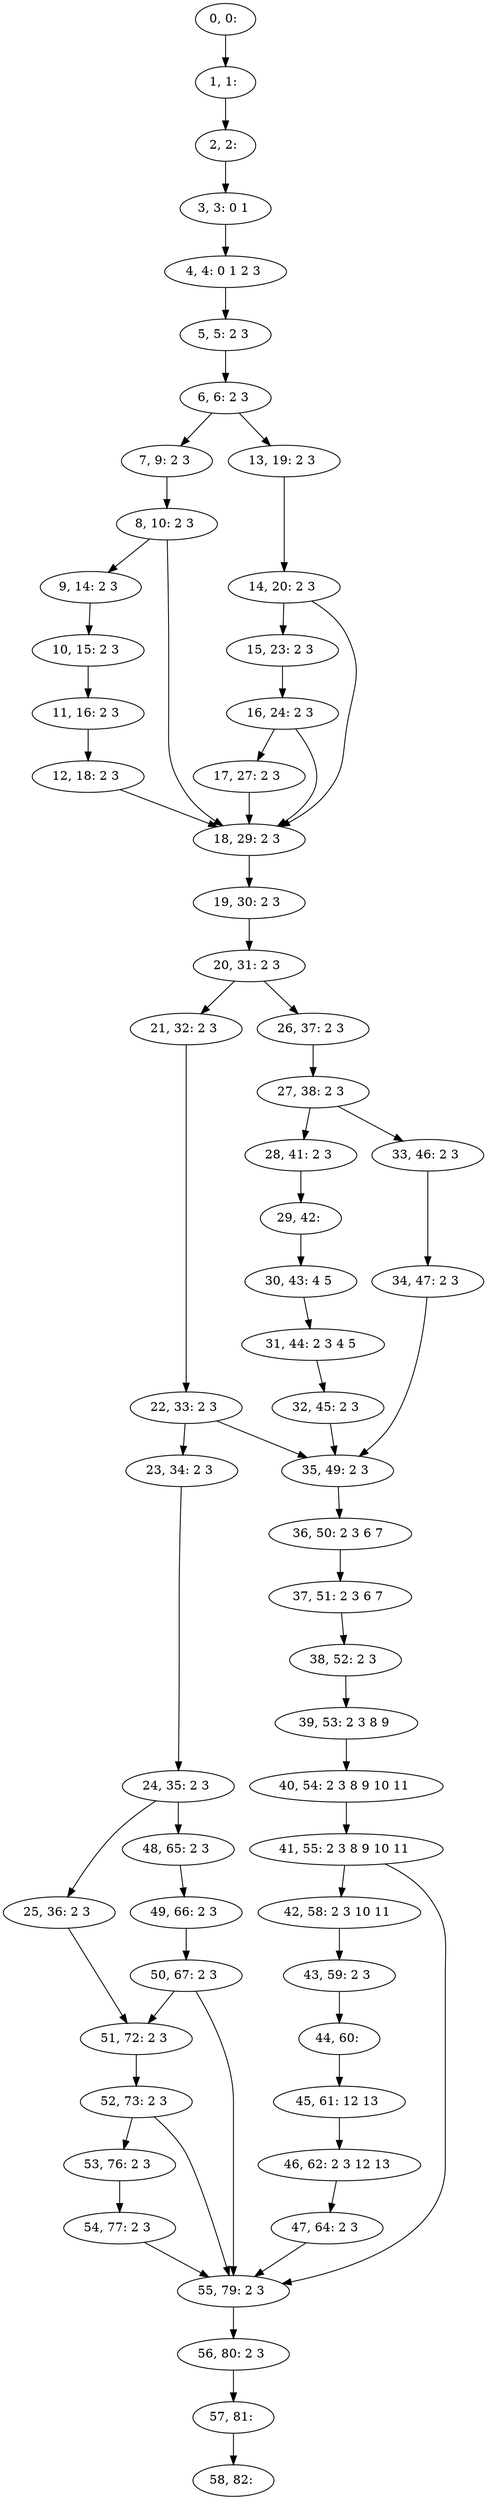 digraph G {
0[label="0, 0: "];
1[label="1, 1: "];
2[label="2, 2: "];
3[label="3, 3: 0 1 "];
4[label="4, 4: 0 1 2 3 "];
5[label="5, 5: 2 3 "];
6[label="6, 6: 2 3 "];
7[label="7, 9: 2 3 "];
8[label="8, 10: 2 3 "];
9[label="9, 14: 2 3 "];
10[label="10, 15: 2 3 "];
11[label="11, 16: 2 3 "];
12[label="12, 18: 2 3 "];
13[label="13, 19: 2 3 "];
14[label="14, 20: 2 3 "];
15[label="15, 23: 2 3 "];
16[label="16, 24: 2 3 "];
17[label="17, 27: 2 3 "];
18[label="18, 29: 2 3 "];
19[label="19, 30: 2 3 "];
20[label="20, 31: 2 3 "];
21[label="21, 32: 2 3 "];
22[label="22, 33: 2 3 "];
23[label="23, 34: 2 3 "];
24[label="24, 35: 2 3 "];
25[label="25, 36: 2 3 "];
26[label="26, 37: 2 3 "];
27[label="27, 38: 2 3 "];
28[label="28, 41: 2 3 "];
29[label="29, 42: "];
30[label="30, 43: 4 5 "];
31[label="31, 44: 2 3 4 5 "];
32[label="32, 45: 2 3 "];
33[label="33, 46: 2 3 "];
34[label="34, 47: 2 3 "];
35[label="35, 49: 2 3 "];
36[label="36, 50: 2 3 6 7 "];
37[label="37, 51: 2 3 6 7 "];
38[label="38, 52: 2 3 "];
39[label="39, 53: 2 3 8 9 "];
40[label="40, 54: 2 3 8 9 10 11 "];
41[label="41, 55: 2 3 8 9 10 11 "];
42[label="42, 58: 2 3 10 11 "];
43[label="43, 59: 2 3 "];
44[label="44, 60: "];
45[label="45, 61: 12 13 "];
46[label="46, 62: 2 3 12 13 "];
47[label="47, 64: 2 3 "];
48[label="48, 65: 2 3 "];
49[label="49, 66: 2 3 "];
50[label="50, 67: 2 3 "];
51[label="51, 72: 2 3 "];
52[label="52, 73: 2 3 "];
53[label="53, 76: 2 3 "];
54[label="54, 77: 2 3 "];
55[label="55, 79: 2 3 "];
56[label="56, 80: 2 3 "];
57[label="57, 81: "];
58[label="58, 82: "];
0->1 ;
1->2 ;
2->3 ;
3->4 ;
4->5 ;
5->6 ;
6->7 ;
6->13 ;
7->8 ;
8->9 ;
8->18 ;
9->10 ;
10->11 ;
11->12 ;
12->18 ;
13->14 ;
14->15 ;
14->18 ;
15->16 ;
16->17 ;
16->18 ;
17->18 ;
18->19 ;
19->20 ;
20->21 ;
20->26 ;
21->22 ;
22->23 ;
22->35 ;
23->24 ;
24->25 ;
24->48 ;
25->51 ;
26->27 ;
27->28 ;
27->33 ;
28->29 ;
29->30 ;
30->31 ;
31->32 ;
32->35 ;
33->34 ;
34->35 ;
35->36 ;
36->37 ;
37->38 ;
38->39 ;
39->40 ;
40->41 ;
41->42 ;
41->55 ;
42->43 ;
43->44 ;
44->45 ;
45->46 ;
46->47 ;
47->55 ;
48->49 ;
49->50 ;
50->51 ;
50->55 ;
51->52 ;
52->53 ;
52->55 ;
53->54 ;
54->55 ;
55->56 ;
56->57 ;
57->58 ;
}
